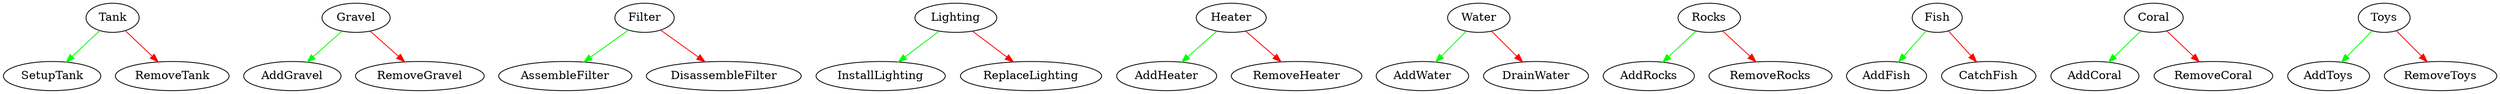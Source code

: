 digraph task {
"Tank"->"SetupTank" [color=green];
"Tank"->"RemoveTank" [color=red];
"Gravel"->"AddGravel" [color=green];
"Gravel"->"RemoveGravel" [color=red];
"Filter"->"AssembleFilter" [color=green];
"Filter"->"DisassembleFilter" [color=red];
"Lighting"->"InstallLighting" [color=green];
"Lighting"->"ReplaceLighting" [color=red];
"Heater"->"AddHeater" [color=green];
"Heater"->"RemoveHeater" [color=red];
"Water"->"AddWater" [color=green];
"Water"->"DrainWater" [color=red];
"Rocks"->"AddRocks" [color=green];
"Rocks"->"RemoveRocks" [color=red];
"Fish"->"AddFish" [color=green];
"Fish"->"CatchFish" [color=red];
"Coral"->"AddCoral" [color=green];
"Coral"->"RemoveCoral" [color=red];
"Toys"->"AddToys" [color=green];
"Toys"->"RemoveToys" [color=red];
}